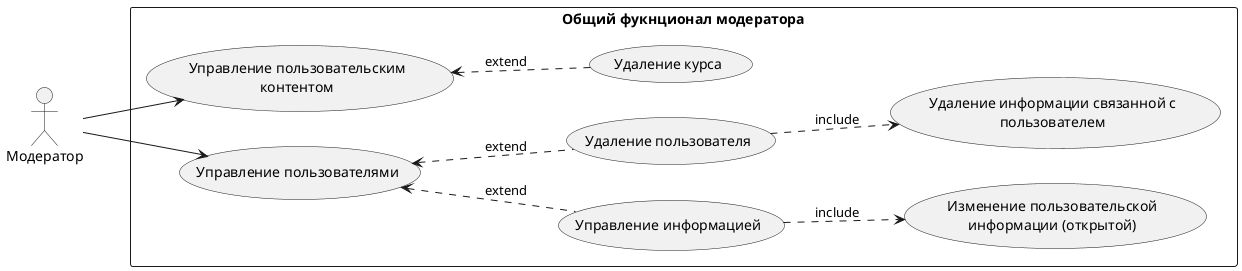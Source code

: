 @startuml Recipe Service. Диаграмма компонентов

' Скины и стили
skinparam componentStyle rectangle
skinparam wrapWidth 250
skinparam packageStyle rectangle 
skinparam monochrome true
skinparam defaultFontName Arial

left to right direction

actor Модератор as m

rectangle "Общий фукнционал модератора" {
  usecase "Управление пользовательским контентом" as MF1
  usecase "Удаление курса" as MF1.1

  usecase "Управление пользователями" as MF2
  usecase "Управление информацией" as MF2.1
  usecase "Изменение пользовательской информации (открытой)" as MF2.1.1
  usecase "Удаление пользователя" as MF2.2
  usecase "Удаление информации связанной с пользователем" as MF2.2.1

}

m --> MF1
MF1 <.. MF1.1 : extend
m --> MF2
MF2 <.. MF2.1 : extend
MF2.1 ..> MF2.1.1 : include
MF2 <.. MF2.2 : extend
MF2.2 ..> MF2.2.1 : include

@enduml